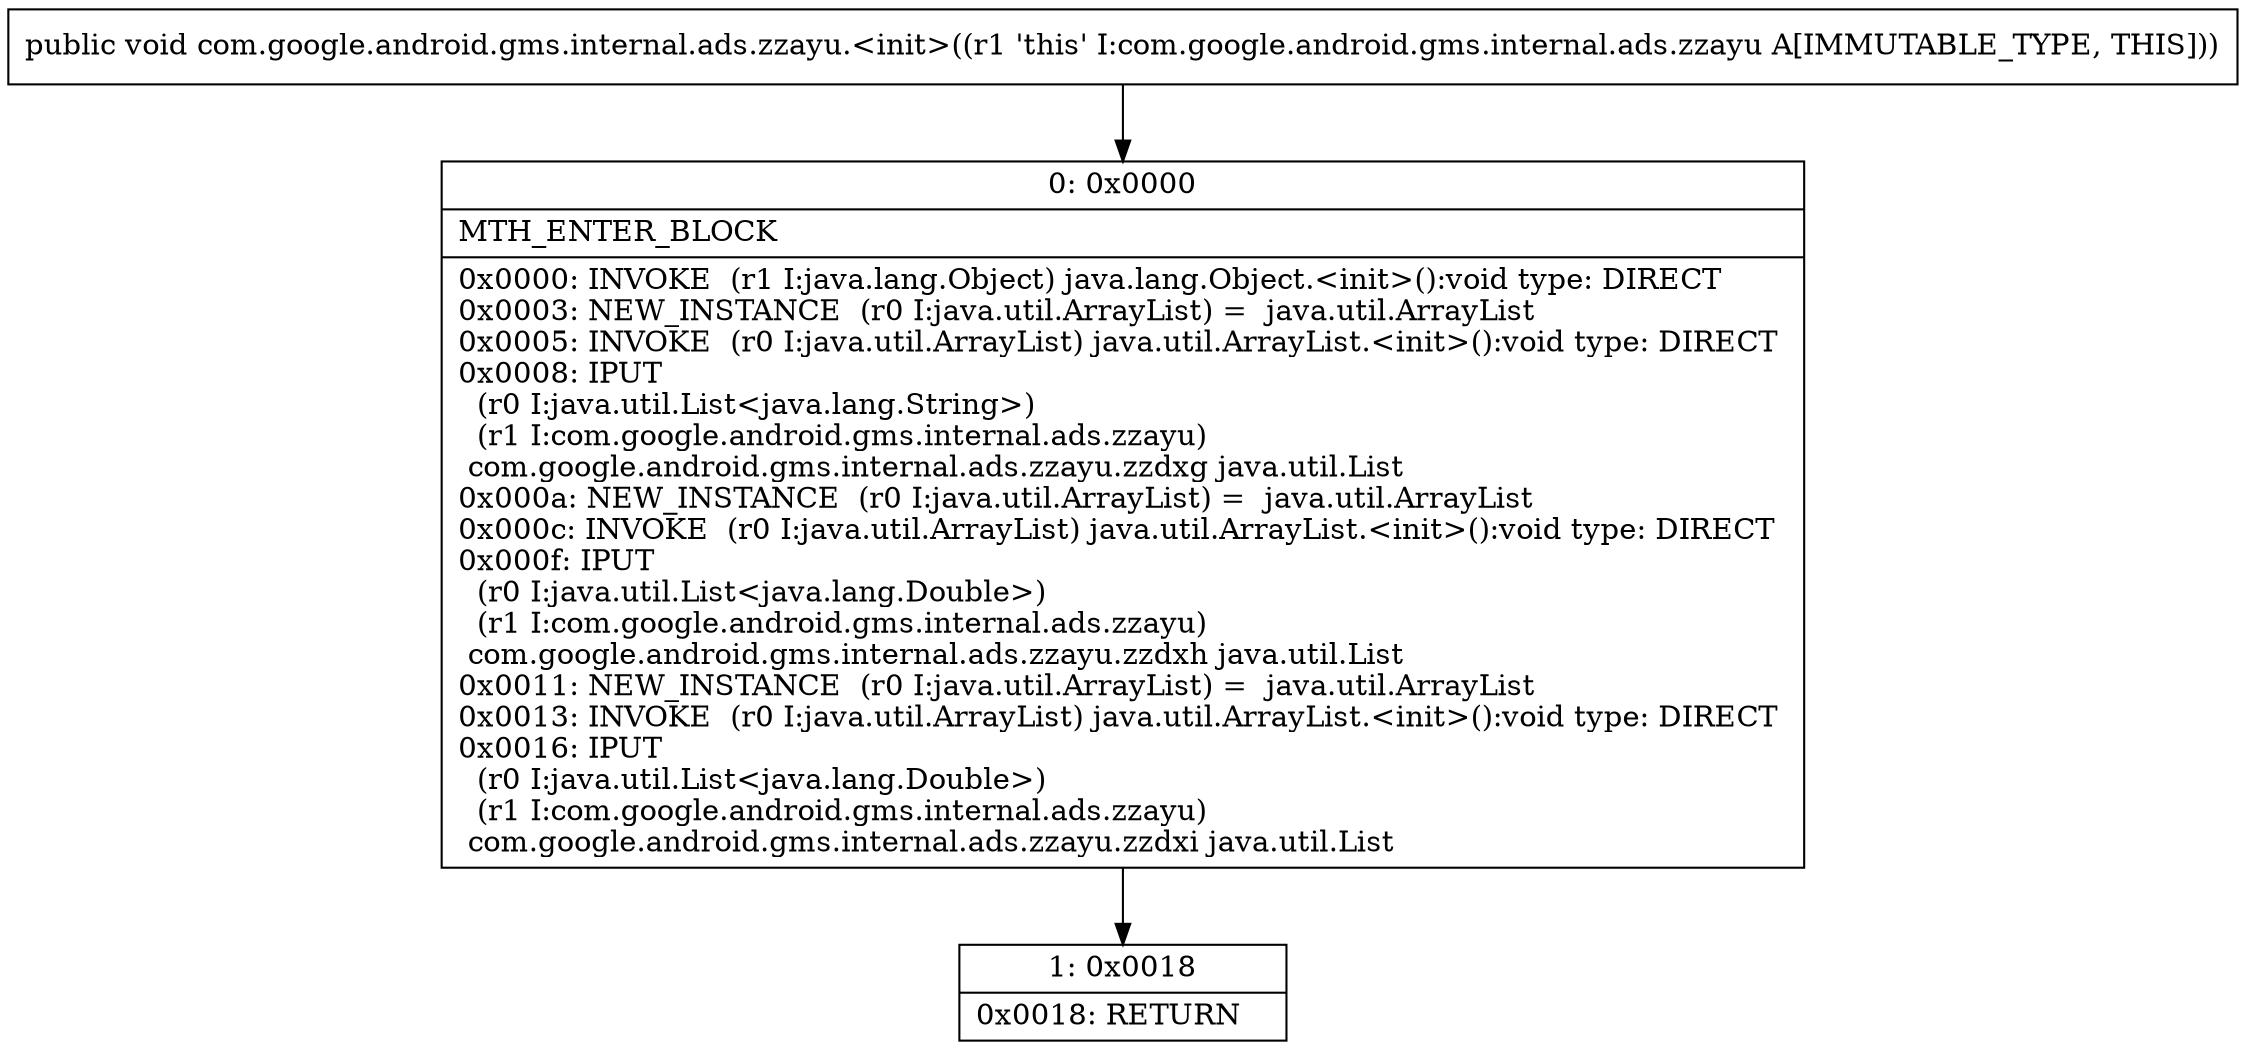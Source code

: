 digraph "CFG forcom.google.android.gms.internal.ads.zzayu.\<init\>()V" {
Node_0 [shape=record,label="{0\:\ 0x0000|MTH_ENTER_BLOCK\l|0x0000: INVOKE  (r1 I:java.lang.Object) java.lang.Object.\<init\>():void type: DIRECT \l0x0003: NEW_INSTANCE  (r0 I:java.util.ArrayList) =  java.util.ArrayList \l0x0005: INVOKE  (r0 I:java.util.ArrayList) java.util.ArrayList.\<init\>():void type: DIRECT \l0x0008: IPUT  \l  (r0 I:java.util.List\<java.lang.String\>)\l  (r1 I:com.google.android.gms.internal.ads.zzayu)\l com.google.android.gms.internal.ads.zzayu.zzdxg java.util.List \l0x000a: NEW_INSTANCE  (r0 I:java.util.ArrayList) =  java.util.ArrayList \l0x000c: INVOKE  (r0 I:java.util.ArrayList) java.util.ArrayList.\<init\>():void type: DIRECT \l0x000f: IPUT  \l  (r0 I:java.util.List\<java.lang.Double\>)\l  (r1 I:com.google.android.gms.internal.ads.zzayu)\l com.google.android.gms.internal.ads.zzayu.zzdxh java.util.List \l0x0011: NEW_INSTANCE  (r0 I:java.util.ArrayList) =  java.util.ArrayList \l0x0013: INVOKE  (r0 I:java.util.ArrayList) java.util.ArrayList.\<init\>():void type: DIRECT \l0x0016: IPUT  \l  (r0 I:java.util.List\<java.lang.Double\>)\l  (r1 I:com.google.android.gms.internal.ads.zzayu)\l com.google.android.gms.internal.ads.zzayu.zzdxi java.util.List \l}"];
Node_1 [shape=record,label="{1\:\ 0x0018|0x0018: RETURN   \l}"];
MethodNode[shape=record,label="{public void com.google.android.gms.internal.ads.zzayu.\<init\>((r1 'this' I:com.google.android.gms.internal.ads.zzayu A[IMMUTABLE_TYPE, THIS])) }"];
MethodNode -> Node_0;
Node_0 -> Node_1;
}

